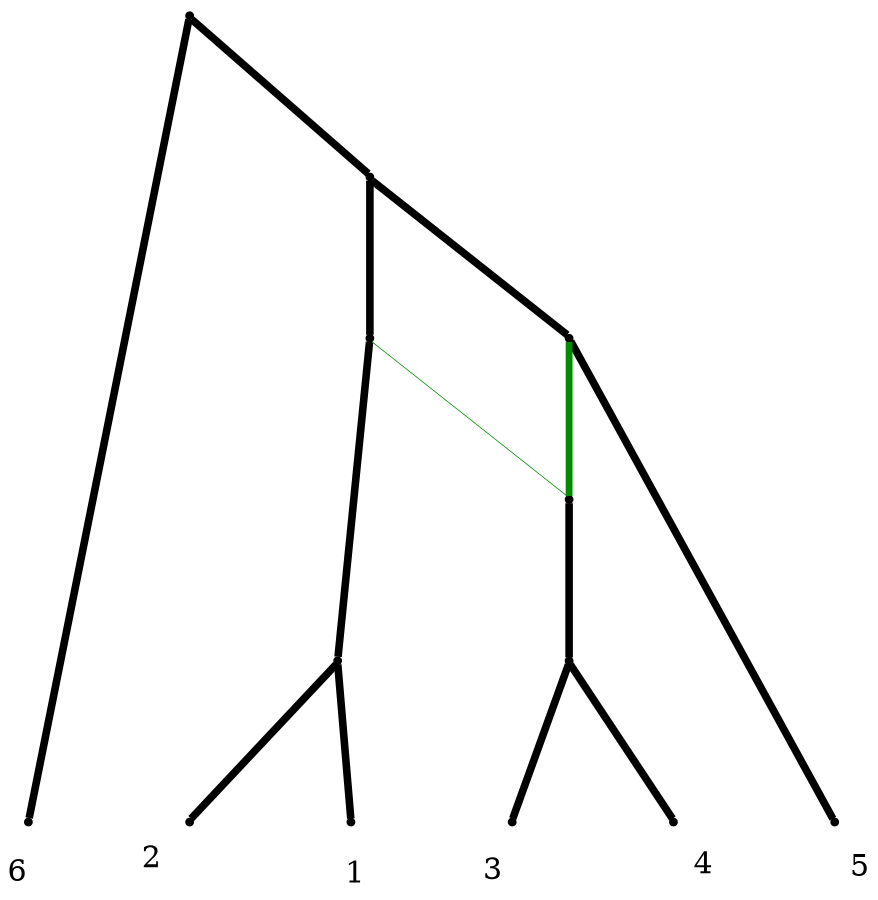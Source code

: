 Graph Phylogeny { 
    labelloc=b 
    ratio="fill"; 
    size="6 ,8 !"; 
    nodesep=0.5; 
    splines=line; 
    edge [fontsize=16.0]; 
    node [shape = point] 
    rank=max -1 
  subgraph    { 1 , 2 , 3 , 5 , 6 , 7 } 
    1 [label=1] [shape = point] 
    2 [label=2] [shape = point] 
    3 [label=3] [shape = point] 
    5 [label=5] [shape = point] 
    6 [label=6] [shape = point] 
    7 [label=7] [shape = point] 
 
     -1 -- 1
                                  [headlabel=6]
                                  [labeldistance=3.0]
                                  [labelangle=180.0]
                                  [penwidth=4]; 
     -1 -- -2
                                  [penwidth=4]; 
     -2 -- -3
                                  [penwidth=4]; 
     -3 -- -4
                                  [penwidth=4]; 
     -4 -- 2
                                  [headlabel=2]
                                  [labeldistance=3.0]
                                  [labelangle=180.0]
                                  [penwidth=4]; 
     -4 -- 3
                                  [headlabel=1]
                                  [labeldistance=3.0]
                                  [labelangle=180.0]
                                  [penwidth=4]; 
   -3 -- 4
                                  [color=green4]
                                  [penwidth=0.4]; 
     -2 -- -5
                                  [penwidth=4]; 
     -5 -- 5
                                  [headlabel=5]
                                  [labeldistance=3.0]
                                  [labelangle=180.0]
                                  [penwidth=4]; 
   -5 -- 4
                                  [color=green4]
                                  [penwidth=3.6]     4 -- -7
                                  [penwidth=4]; 
     -7 -- 6
                                  [headlabel=3]
                                  [labeldistance=3.0]
                                  [labelangle=180.0]
                                  [penwidth=4]; 
     -7 -- 7
                                  [headlabel=4]
                                  [labeldistance=3.0]
                                  [labelangle=180.0]
                                  [penwidth=4]; 
}